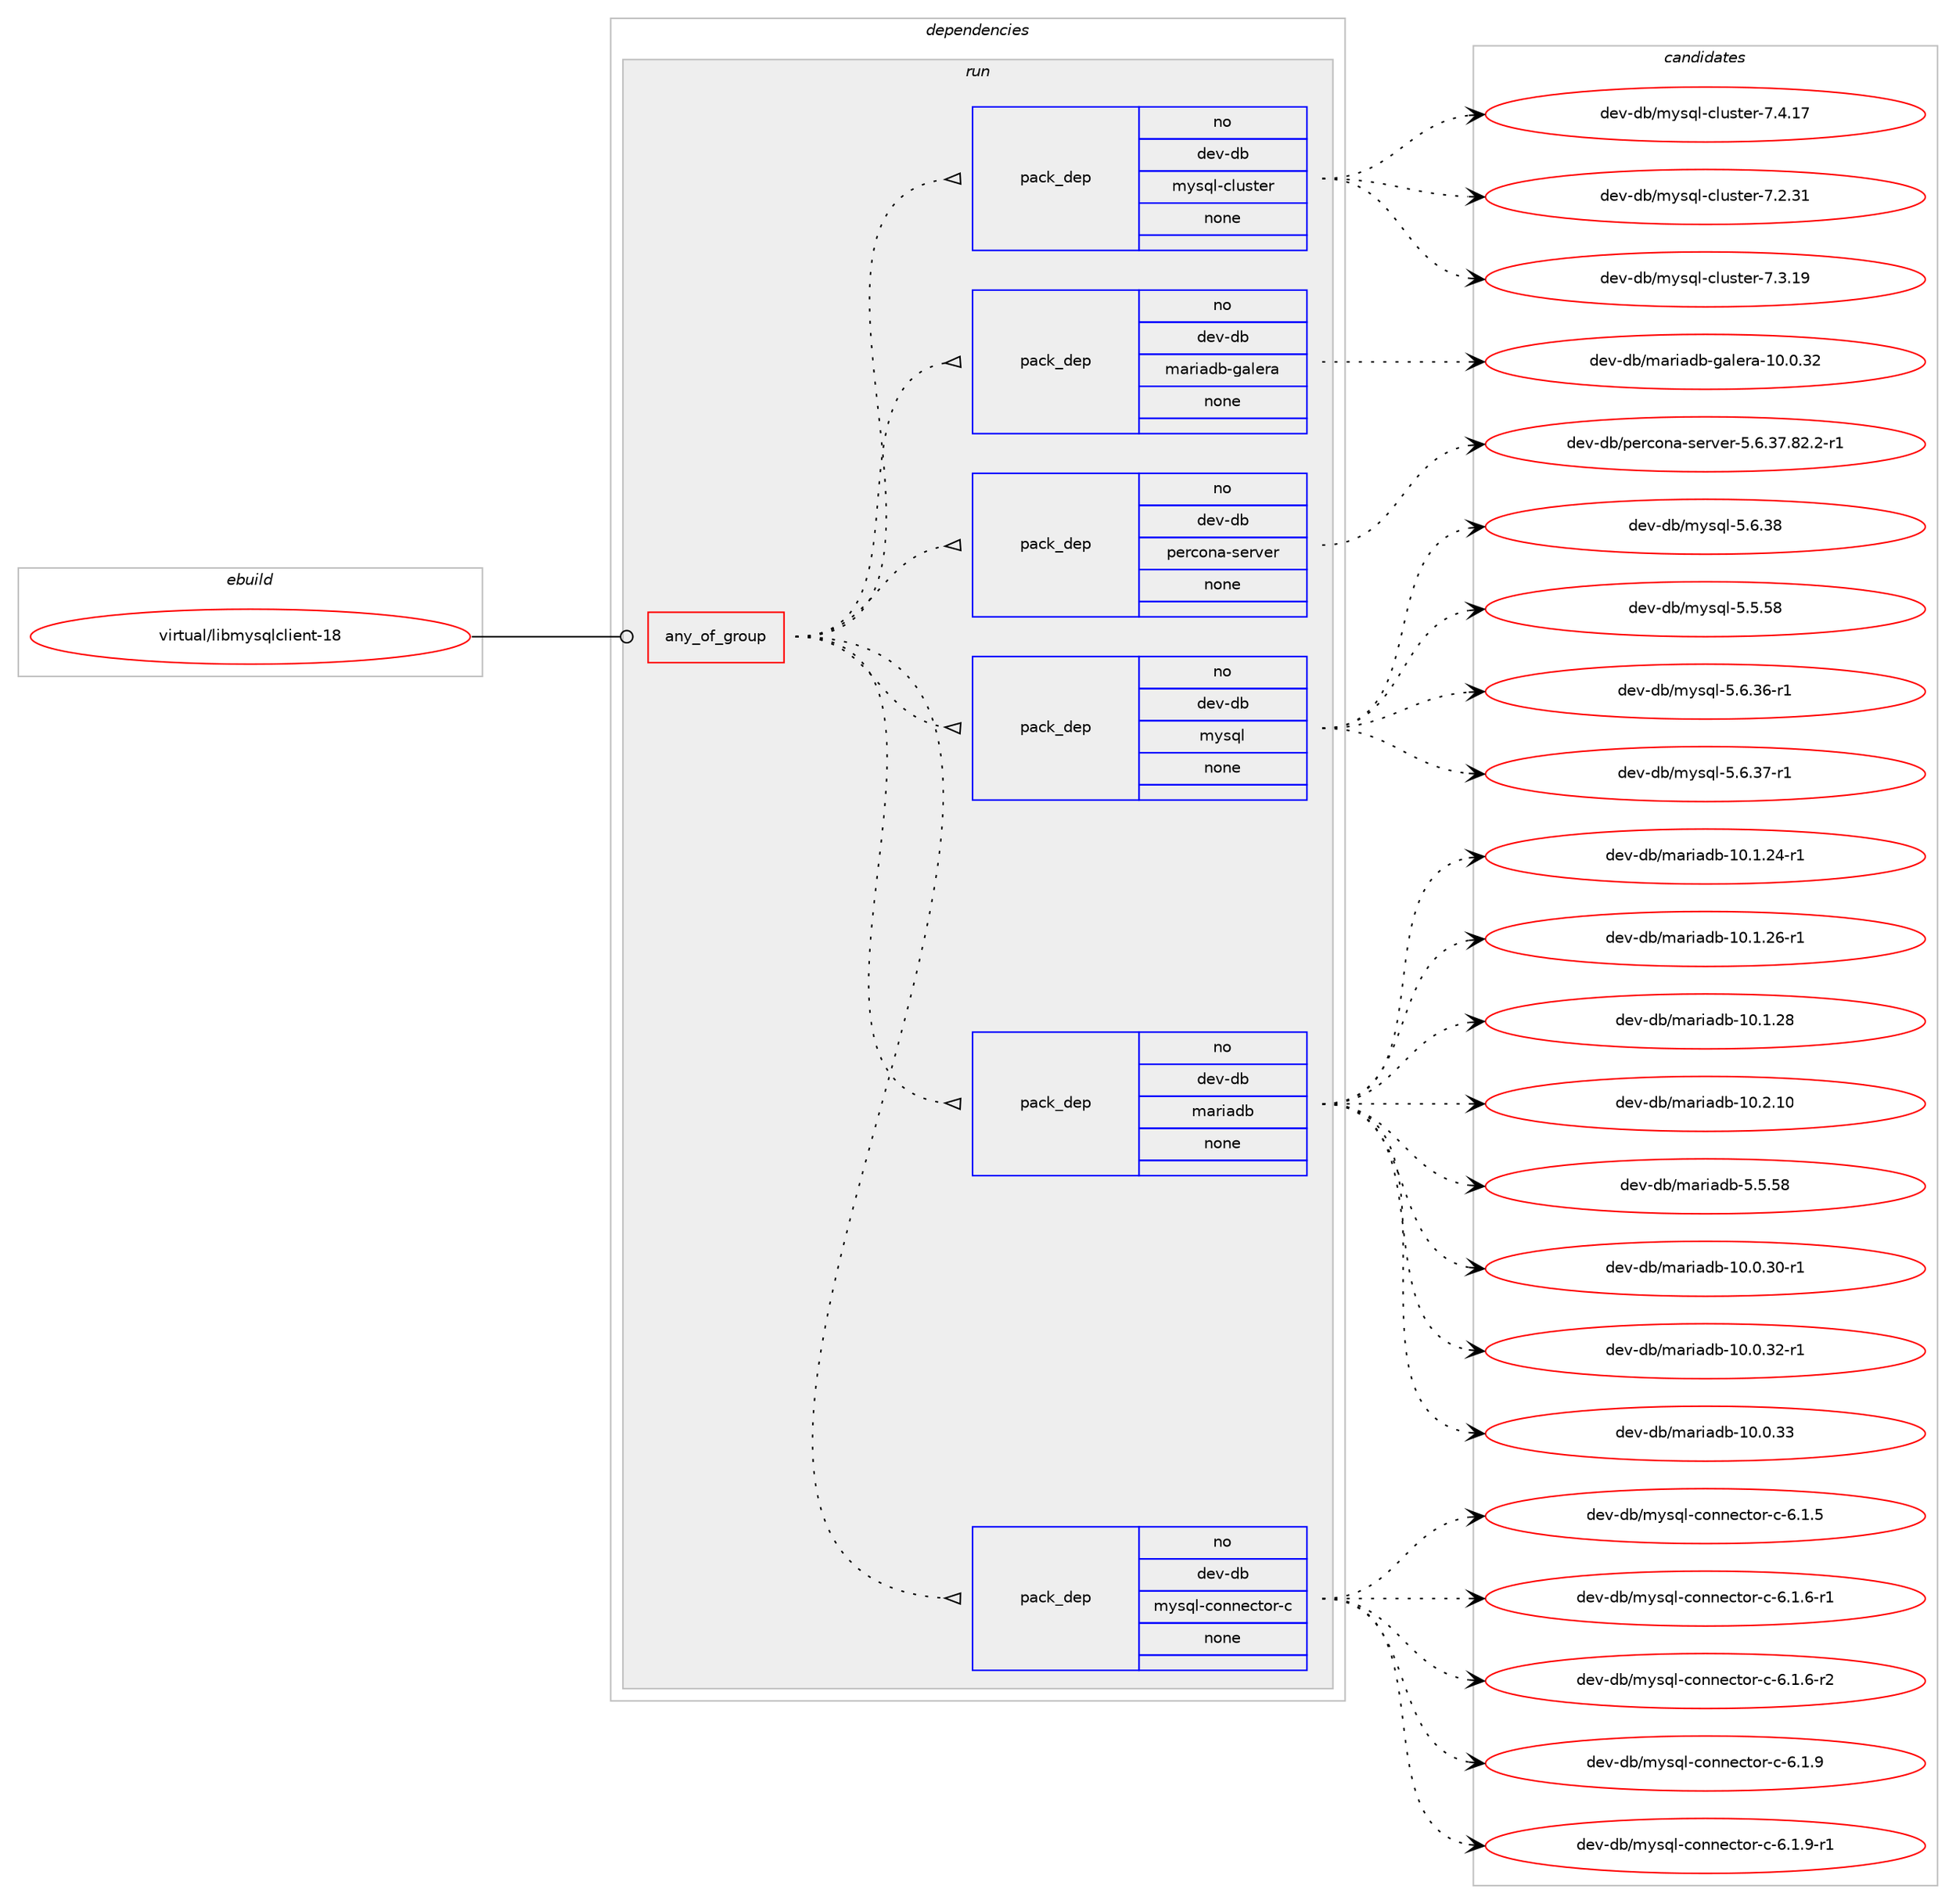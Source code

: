 digraph prolog {

# *************
# Graph options
# *************

newrank=true;
concentrate=true;
compound=true;
graph [rankdir=LR,fontname=Helvetica,fontsize=10,ranksep=1.5];#, ranksep=2.5, nodesep=0.2];
edge  [arrowhead=vee];
node  [fontname=Helvetica,fontsize=10];

# **********
# The ebuild
# **********

subgraph cluster_leftcol {
color=gray;
rank=same;
label=<<i>ebuild</i>>;
id [label="virtual/libmysqlclient-18", color=red, width=4, href="../virtual/libmysqlclient-18.svg"];
}

# ****************
# The dependencies
# ****************

subgraph cluster_midcol {
color=gray;
label=<<i>dependencies</i>>;
subgraph cluster_compile {
fillcolor="#eeeeee";
style=filled;
label=<<i>compile</i>>;
}
subgraph cluster_compileandrun {
fillcolor="#eeeeee";
style=filled;
label=<<i>compile and run</i>>;
}
subgraph cluster_run {
fillcolor="#eeeeee";
style=filled;
label=<<i>run</i>>;
subgraph any8576 {
dependency497610 [label=<<TABLE BORDER="0" CELLBORDER="1" CELLSPACING="0" CELLPADDING="4"><TR><TD CELLPADDING="10">any_of_group</TD></TR></TABLE>>, shape=none, color=red];subgraph pack369828 {
dependency497611 [label=<<TABLE BORDER="0" CELLBORDER="1" CELLSPACING="0" CELLPADDING="4" WIDTH="220"><TR><TD ROWSPAN="6" CELLPADDING="30">pack_dep</TD></TR><TR><TD WIDTH="110">no</TD></TR><TR><TD>dev-db</TD></TR><TR><TD>mysql-connector-c</TD></TR><TR><TD>none</TD></TR><TR><TD></TD></TR></TABLE>>, shape=none, color=blue];
}
dependency497610:e -> dependency497611:w [weight=20,style="dotted",arrowhead="oinv"];
subgraph pack369829 {
dependency497612 [label=<<TABLE BORDER="0" CELLBORDER="1" CELLSPACING="0" CELLPADDING="4" WIDTH="220"><TR><TD ROWSPAN="6" CELLPADDING="30">pack_dep</TD></TR><TR><TD WIDTH="110">no</TD></TR><TR><TD>dev-db</TD></TR><TR><TD>mariadb</TD></TR><TR><TD>none</TD></TR><TR><TD></TD></TR></TABLE>>, shape=none, color=blue];
}
dependency497610:e -> dependency497612:w [weight=20,style="dotted",arrowhead="oinv"];
subgraph pack369830 {
dependency497613 [label=<<TABLE BORDER="0" CELLBORDER="1" CELLSPACING="0" CELLPADDING="4" WIDTH="220"><TR><TD ROWSPAN="6" CELLPADDING="30">pack_dep</TD></TR><TR><TD WIDTH="110">no</TD></TR><TR><TD>dev-db</TD></TR><TR><TD>mysql</TD></TR><TR><TD>none</TD></TR><TR><TD></TD></TR></TABLE>>, shape=none, color=blue];
}
dependency497610:e -> dependency497613:w [weight=20,style="dotted",arrowhead="oinv"];
subgraph pack369831 {
dependency497614 [label=<<TABLE BORDER="0" CELLBORDER="1" CELLSPACING="0" CELLPADDING="4" WIDTH="220"><TR><TD ROWSPAN="6" CELLPADDING="30">pack_dep</TD></TR><TR><TD WIDTH="110">no</TD></TR><TR><TD>dev-db</TD></TR><TR><TD>percona-server</TD></TR><TR><TD>none</TD></TR><TR><TD></TD></TR></TABLE>>, shape=none, color=blue];
}
dependency497610:e -> dependency497614:w [weight=20,style="dotted",arrowhead="oinv"];
subgraph pack369832 {
dependency497615 [label=<<TABLE BORDER="0" CELLBORDER="1" CELLSPACING="0" CELLPADDING="4" WIDTH="220"><TR><TD ROWSPAN="6" CELLPADDING="30">pack_dep</TD></TR><TR><TD WIDTH="110">no</TD></TR><TR><TD>dev-db</TD></TR><TR><TD>mariadb-galera</TD></TR><TR><TD>none</TD></TR><TR><TD></TD></TR></TABLE>>, shape=none, color=blue];
}
dependency497610:e -> dependency497615:w [weight=20,style="dotted",arrowhead="oinv"];
subgraph pack369833 {
dependency497616 [label=<<TABLE BORDER="0" CELLBORDER="1" CELLSPACING="0" CELLPADDING="4" WIDTH="220"><TR><TD ROWSPAN="6" CELLPADDING="30">pack_dep</TD></TR><TR><TD WIDTH="110">no</TD></TR><TR><TD>dev-db</TD></TR><TR><TD>mysql-cluster</TD></TR><TR><TD>none</TD></TR><TR><TD></TD></TR></TABLE>>, shape=none, color=blue];
}
dependency497610:e -> dependency497616:w [weight=20,style="dotted",arrowhead="oinv"];
}
id:e -> dependency497610:w [weight=20,style="solid",arrowhead="odot"];
}
}

# **************
# The candidates
# **************

subgraph cluster_choices {
rank=same;
color=gray;
label=<<i>candidates</i>>;

subgraph choice369828 {
color=black;
nodesep=1;
choice1001011184510098471091211151131084599111110110101991161111144599455446494653 [label="dev-db/mysql-connector-c-6.1.5", color=red, width=4,href="../dev-db/mysql-connector-c-6.1.5.svg"];
choice10010111845100984710912111511310845991111101101019911611111445994554464946544511449 [label="dev-db/mysql-connector-c-6.1.6-r1", color=red, width=4,href="../dev-db/mysql-connector-c-6.1.6-r1.svg"];
choice10010111845100984710912111511310845991111101101019911611111445994554464946544511450 [label="dev-db/mysql-connector-c-6.1.6-r2", color=red, width=4,href="../dev-db/mysql-connector-c-6.1.6-r2.svg"];
choice1001011184510098471091211151131084599111110110101991161111144599455446494657 [label="dev-db/mysql-connector-c-6.1.9", color=red, width=4,href="../dev-db/mysql-connector-c-6.1.9.svg"];
choice10010111845100984710912111511310845991111101101019911611111445994554464946574511449 [label="dev-db/mysql-connector-c-6.1.9-r1", color=red, width=4,href="../dev-db/mysql-connector-c-6.1.9-r1.svg"];
dependency497611:e -> choice1001011184510098471091211151131084599111110110101991161111144599455446494653:w [style=dotted,weight="100"];
dependency497611:e -> choice10010111845100984710912111511310845991111101101019911611111445994554464946544511449:w [style=dotted,weight="100"];
dependency497611:e -> choice10010111845100984710912111511310845991111101101019911611111445994554464946544511450:w [style=dotted,weight="100"];
dependency497611:e -> choice1001011184510098471091211151131084599111110110101991161111144599455446494657:w [style=dotted,weight="100"];
dependency497611:e -> choice10010111845100984710912111511310845991111101101019911611111445994554464946574511449:w [style=dotted,weight="100"];
}
subgraph choice369829 {
color=black;
nodesep=1;
choice10010111845100984710997114105971009845494846484651484511449 [label="dev-db/mariadb-10.0.30-r1", color=red, width=4,href="../dev-db/mariadb-10.0.30-r1.svg"];
choice10010111845100984710997114105971009845494846484651504511449 [label="dev-db/mariadb-10.0.32-r1", color=red, width=4,href="../dev-db/mariadb-10.0.32-r1.svg"];
choice1001011184510098471099711410597100984549484648465151 [label="dev-db/mariadb-10.0.33", color=red, width=4,href="../dev-db/mariadb-10.0.33.svg"];
choice10010111845100984710997114105971009845494846494650524511449 [label="dev-db/mariadb-10.1.24-r1", color=red, width=4,href="../dev-db/mariadb-10.1.24-r1.svg"];
choice10010111845100984710997114105971009845494846494650544511449 [label="dev-db/mariadb-10.1.26-r1", color=red, width=4,href="../dev-db/mariadb-10.1.26-r1.svg"];
choice1001011184510098471099711410597100984549484649465056 [label="dev-db/mariadb-10.1.28", color=red, width=4,href="../dev-db/mariadb-10.1.28.svg"];
choice1001011184510098471099711410597100984549484650464948 [label="dev-db/mariadb-10.2.10", color=red, width=4,href="../dev-db/mariadb-10.2.10.svg"];
choice10010111845100984710997114105971009845534653465356 [label="dev-db/mariadb-5.5.58", color=red, width=4,href="../dev-db/mariadb-5.5.58.svg"];
dependency497612:e -> choice10010111845100984710997114105971009845494846484651484511449:w [style=dotted,weight="100"];
dependency497612:e -> choice10010111845100984710997114105971009845494846484651504511449:w [style=dotted,weight="100"];
dependency497612:e -> choice1001011184510098471099711410597100984549484648465151:w [style=dotted,weight="100"];
dependency497612:e -> choice10010111845100984710997114105971009845494846494650524511449:w [style=dotted,weight="100"];
dependency497612:e -> choice10010111845100984710997114105971009845494846494650544511449:w [style=dotted,weight="100"];
dependency497612:e -> choice1001011184510098471099711410597100984549484649465056:w [style=dotted,weight="100"];
dependency497612:e -> choice1001011184510098471099711410597100984549484650464948:w [style=dotted,weight="100"];
dependency497612:e -> choice10010111845100984710997114105971009845534653465356:w [style=dotted,weight="100"];
}
subgraph choice369830 {
color=black;
nodesep=1;
choice10010111845100984710912111511310845534653465356 [label="dev-db/mysql-5.5.58", color=red, width=4,href="../dev-db/mysql-5.5.58.svg"];
choice100101118451009847109121115113108455346544651544511449 [label="dev-db/mysql-5.6.36-r1", color=red, width=4,href="../dev-db/mysql-5.6.36-r1.svg"];
choice100101118451009847109121115113108455346544651554511449 [label="dev-db/mysql-5.6.37-r1", color=red, width=4,href="../dev-db/mysql-5.6.37-r1.svg"];
choice10010111845100984710912111511310845534654465156 [label="dev-db/mysql-5.6.38", color=red, width=4,href="../dev-db/mysql-5.6.38.svg"];
dependency497613:e -> choice10010111845100984710912111511310845534653465356:w [style=dotted,weight="100"];
dependency497613:e -> choice100101118451009847109121115113108455346544651544511449:w [style=dotted,weight="100"];
dependency497613:e -> choice100101118451009847109121115113108455346544651554511449:w [style=dotted,weight="100"];
dependency497613:e -> choice10010111845100984710912111511310845534654465156:w [style=dotted,weight="100"];
}
subgraph choice369831 {
color=black;
nodesep=1;
choice1001011184510098471121011149911111097451151011141181011144553465446515546565046504511449 [label="dev-db/percona-server-5.6.37.82.2-r1", color=red, width=4,href="../dev-db/percona-server-5.6.37.82.2-r1.svg"];
dependency497614:e -> choice1001011184510098471121011149911111097451151011141181011144553465446515546565046504511449:w [style=dotted,weight="100"];
}
subgraph choice369832 {
color=black;
nodesep=1;
choice1001011184510098471099711410597100984510397108101114974549484648465150 [label="dev-db/mariadb-galera-10.0.32", color=red, width=4,href="../dev-db/mariadb-galera-10.0.32.svg"];
dependency497615:e -> choice1001011184510098471099711410597100984510397108101114974549484648465150:w [style=dotted,weight="100"];
}
subgraph choice369833 {
color=black;
nodesep=1;
choice100101118451009847109121115113108459910811711511610111445554650465149 [label="dev-db/mysql-cluster-7.2.31", color=red, width=4,href="../dev-db/mysql-cluster-7.2.31.svg"];
choice100101118451009847109121115113108459910811711511610111445554651464957 [label="dev-db/mysql-cluster-7.3.19", color=red, width=4,href="../dev-db/mysql-cluster-7.3.19.svg"];
choice100101118451009847109121115113108459910811711511610111445554652464955 [label="dev-db/mysql-cluster-7.4.17", color=red, width=4,href="../dev-db/mysql-cluster-7.4.17.svg"];
dependency497616:e -> choice100101118451009847109121115113108459910811711511610111445554650465149:w [style=dotted,weight="100"];
dependency497616:e -> choice100101118451009847109121115113108459910811711511610111445554651464957:w [style=dotted,weight="100"];
dependency497616:e -> choice100101118451009847109121115113108459910811711511610111445554652464955:w [style=dotted,weight="100"];
}
}

}
